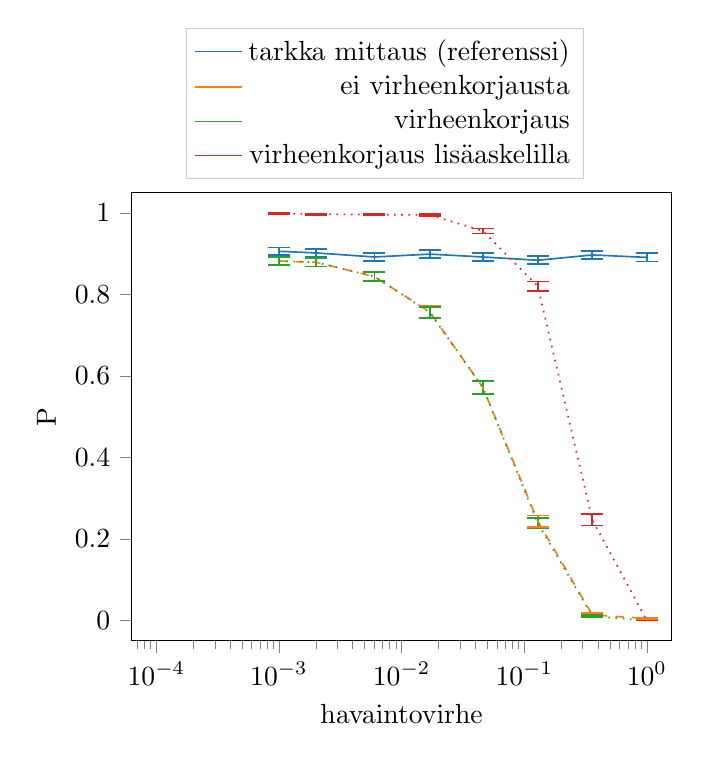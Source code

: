 % This file was created by matplotlib2tikz v0.6.14.
\begin{tikzpicture}

\definecolor{color2}{rgb}{0.173,0.627,0.173}
\definecolor{color0}{rgb}{0.122,0.467,0.706}
\definecolor{color3}{rgb}{0.839,0.153,0.157}
\definecolor{color1}{rgb}{1,0.498,0.055}

\begin{axis}[
xlabel={havaintovirhe},
ylabel={P},
xmin=6.31e-05, xmax=1.585,
ymin=-0.05, ymax=1.05,
xmode=log,
tick align=outside,
tick pos=left,
x grid style={white!69.02!black},
y grid style={white!69.02!black}
,
legend entries={{tarkka mittaus (referenssi)},{ei virheenkorjausta},{virheenkorjaus},{virheenkorjaus lisäaskelilla}},
legend cell align={right},
legend style={draw=white!80.0!black},
legend style={at={(0.1,1.03)},anchor=south west}
]  % replace the ending bracket
\addlegendimage{no markers, color0}
\addlegendimage{no markers, color1}
\addlegendimage{no markers, color2}
\addlegendimage{no markers, color3}%]
\path [draw=color0, semithick] (axis cs:0.0,0.867)
--(axis cs:0.0,0.887);

\path [draw=color0, semithick] (axis cs:0.0,0.88)
--(axis cs:0.0,0.9);

\path [draw=color0, semithick] (axis cs:0.001,0.897)
--(axis cs:0.001,0.915);

\path [draw=color0, semithick] (axis cs:0.002,0.893)
--(axis cs:0.002,0.911);

\path [draw=color0, semithick] (axis cs:0.006,0.882)
--(axis cs:0.006,0.902);

\path [draw=color0, semithick] (axis cs:0.017,0.889)
--(axis cs:0.017,0.909);

\path [draw=color0, semithick] (axis cs:0.046,0.882)
--(axis cs:0.046,0.902);

\path [draw=color0, semithick] (axis cs:0.129,0.874)
--(axis cs:0.129,0.894);

\path [draw=color0, semithick] (axis cs:0.359,0.887)
--(axis cs:0.359,0.907);

\path [draw=color0, semithick] (axis cs:1,0.881)
--(axis cs:1,0.901);

\path [draw=color1, semithick] (axis cs:0.0,0.868)
--(axis cs:0.0,0.888);

\path [draw=color1, semithick] (axis cs:0.0,0.887)
--(axis cs:0.0,0.907);

\path [draw=color1, semithick] (axis cs:0.001,0.872)
--(axis cs:0.001,0.892);

\path [draw=color1, semithick] (axis cs:0.002,0.869)
--(axis cs:0.002,0.889);

\path [draw=color1, semithick] (axis cs:0.006,0.833)
--(axis cs:0.006,0.855);

\path [draw=color1, semithick] (axis cs:0.017,0.743)
--(axis cs:0.017,0.771);

\path [draw=color1, semithick] (axis cs:0.046,0.556)
--(axis cs:0.046,0.588);

\path [draw=color1, semithick] (axis cs:0.129,0.23)
--(axis cs:0.129,0.258);

\path [draw=color1, semithick] (axis cs:0.359,0.01)
--(axis cs:0.359,0.018);

\path [draw=color1, semithick] (axis cs:1,0.003)
--(axis cs:1,0.007);

\path [draw=color2, semithick] (axis cs:0.0,0.868)
--(axis cs:0.0,0.888);

\path [draw=color2, semithick] (axis cs:0.0,0.887)
--(axis cs:0.0,0.907);

\path [draw=color2, semithick] (axis cs:0.001,0.872)
--(axis cs:0.001,0.892);

\path [draw=color2, semithick] (axis cs:0.002,0.869)
--(axis cs:0.002,0.889);

\path [draw=color2, semithick] (axis cs:0.006,0.833)
--(axis cs:0.006,0.855);

\path [draw=color2, semithick] (axis cs:0.017,0.742)
--(axis cs:0.017,0.77);

\path [draw=color2, semithick] (axis cs:0.046,0.556)
--(axis cs:0.046,0.588);

\path [draw=color2, semithick] (axis cs:0.129,0.226)
--(axis cs:0.129,0.252);

\path [draw=color2, semithick] (axis cs:0.359,0.008)
--(axis cs:0.359,0.014);

\path [draw=color2, semithick] (axis cs:1,0)
--(axis cs:1,0);

\path [draw=color3, semithick] (axis cs:0.0,1)
--(axis cs:0.0,1);

\path [draw=color3, semithick] (axis cs:0.0,0.998)
--(axis cs:0.0,1.0);

\path [draw=color3, semithick] (axis cs:0.001,0.998)
--(axis cs:0.001,1.0);

\path [draw=color3, semithick] (axis cs:0.002,0.995)
--(axis cs:0.002,0.999);

\path [draw=color3, semithick] (axis cs:0.006,0.994)
--(axis cs:0.006,0.998);

\path [draw=color3, semithick] (axis cs:0.017,0.993)
--(axis cs:0.017,0.997);

\path [draw=color3, semithick] (axis cs:0.046,0.95)
--(axis cs:0.046,0.962);

\path [draw=color3, semithick] (axis cs:0.129,0.808)
--(axis cs:0.129,0.832);

\path [draw=color3, semithick] (axis cs:0.359,0.233)
--(axis cs:0.359,0.261);

\path [draw=color3, semithick] (axis cs:1,0)
--(axis cs:1,0);

\addplot [semithick, color0, mark=-, mark size=4, mark options={solid}, only marks, forget plot]
table {%
0.0 0.867
0.0 0.88
0.001 0.897
0.002 0.893
0.006 0.882
0.017 0.889
0.046 0.882
0.129 0.874
0.359 0.887
1 0.881
};
\addplot [semithick, color0, mark=-, mark size=4, mark options={solid}, only marks, forget plot]
table {%
0.0 0.887
0.0 0.9
0.001 0.915
0.002 0.911
0.006 0.902
0.017 0.909
0.046 0.902
0.129 0.894
0.359 0.907
1 0.901
};
\addplot [semithick, color1, mark=-, mark size=4, mark options={solid}, only marks, forget plot]
table {%
0.0 0.868
0.0 0.887
0.001 0.872
0.002 0.869
0.006 0.833
0.017 0.743
0.046 0.556
0.129 0.23
0.359 0.01
1 0.003
};
\addplot [semithick, color1, mark=-, mark size=4, mark options={solid}, only marks, forget plot]
table {%
0.0 0.888
0.0 0.907
0.001 0.892
0.002 0.889
0.006 0.855
0.017 0.771
0.046 0.588
0.129 0.258
0.359 0.018
1 0.007
};
\addplot [semithick, color2, mark=-, mark size=4, mark options={solid}, only marks, forget plot]
table {%
0.0 0.868
0.0 0.887
0.001 0.872
0.002 0.869
0.006 0.833
0.017 0.742
0.046 0.556
0.129 0.226
0.359 0.008
1 0
};
\addplot [semithick, color2, mark=-, mark size=4, mark options={solid}, only marks, forget plot]
table {%
0.0 0.888
0.0 0.907
0.001 0.892
0.002 0.889
0.006 0.855
0.017 0.77
0.046 0.588
0.129 0.252
0.359 0.014
1 0
};
\addplot [semithick, color3, mark=-, mark size=4, mark options={solid}, only marks, forget plot]
table {%
0.0 1
0.0 0.998
0.001 0.998
0.002 0.995
0.006 0.994
0.017 0.993
0.046 0.95
0.129 0.808
0.359 0.233
1 0
};
\addplot [semithick, color3, mark=-, mark size=4, mark options={solid}, only marks, forget plot]
table {%
0.0 1
0.0 1.0
0.001 1.0
0.002 0.999
0.006 0.998
0.017 0.997
0.046 0.962
0.129 0.832
0.359 0.261
1 0
};
\addplot [semithick, color0, forget plot]
table {%
0.0 0.877
0.0 0.89
0.001 0.906
0.002 0.902
0.006 0.892
0.017 0.899
0.046 0.892
0.129 0.884
0.359 0.897
1 0.891
};
\addplot [semithick, color1, dashed, forget plot]
table {%
0.0 0.878
0.0 0.897
0.001 0.882
0.002 0.879
0.006 0.844
0.017 0.757
0.046 0.572
0.129 0.244
0.359 0.014
1 0.005
};
\addplot [semithick, color2, dotted, forget plot]
table {%
0.0 0.878
0.0 0.897
0.001 0.882
0.002 0.879
0.006 0.844
0.017 0.756
0.046 0.572
0.129 0.239
0.359 0.011
1 0
};
\addplot [semithick, color3, dotted, forget plot]
table {%
0.0 1
0.0 0.999
0.001 0.999
0.002 0.997
0.006 0.996
0.017 0.995
0.046 0.956
0.129 0.82
0.359 0.247
1 0
};
\end{axis}

\end{tikzpicture}